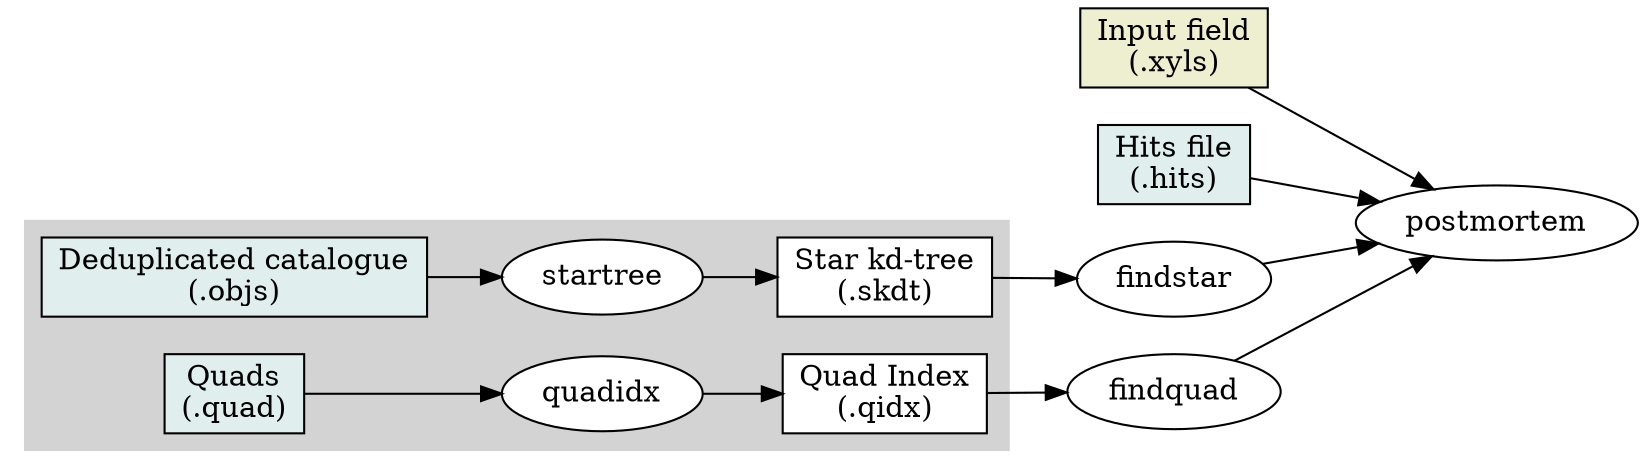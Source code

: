 graph solvepipeline {
	graph [ rankdir = LR ];
	node [ shape=box ];
	edge [ dir=forward ];
	node [ style=filled, fillcolor=lightyellow2 ];
	xyls [ label="Input field\n(.xyls)" ];
	subgraph cluster_0 {
		style=filled;
		color=lightgrey;
		node [ style=filled, fillcolor=azure2 ];
		objs [ label="Deduplicated catalogue\n(.objs)" ];
		quad [ label="Quads\n(.quad)" ];
		node [ style=filled, fillcolor=white ];
		skdt [ label="Star kd-tree\n(.skdt)" ];
		qidx [ label="Quad Index\n(.qidx)" ];

		node [ shape=ellipse ];
		objs -- startree
		startree -- skdt
		quad -- quadidx
		quadidx -- qidx
	} 
	node [ style=filled, fillcolor=azure2 ];
	hits [ label="Hits file\n(.hits)" ];

	node [ shape=ellipse, fillcolor=white ];
	xyls -- postmortem
	hits -- postmortem
	skdt -- findstar
	findstar -- postmortem
	qidx -- findquad
	findquad -- postmortem
}

// render with:
//   dot -Tps2 -o pipeline4.eps pipeline4.dot
//   epstopng pipeline4.eps
